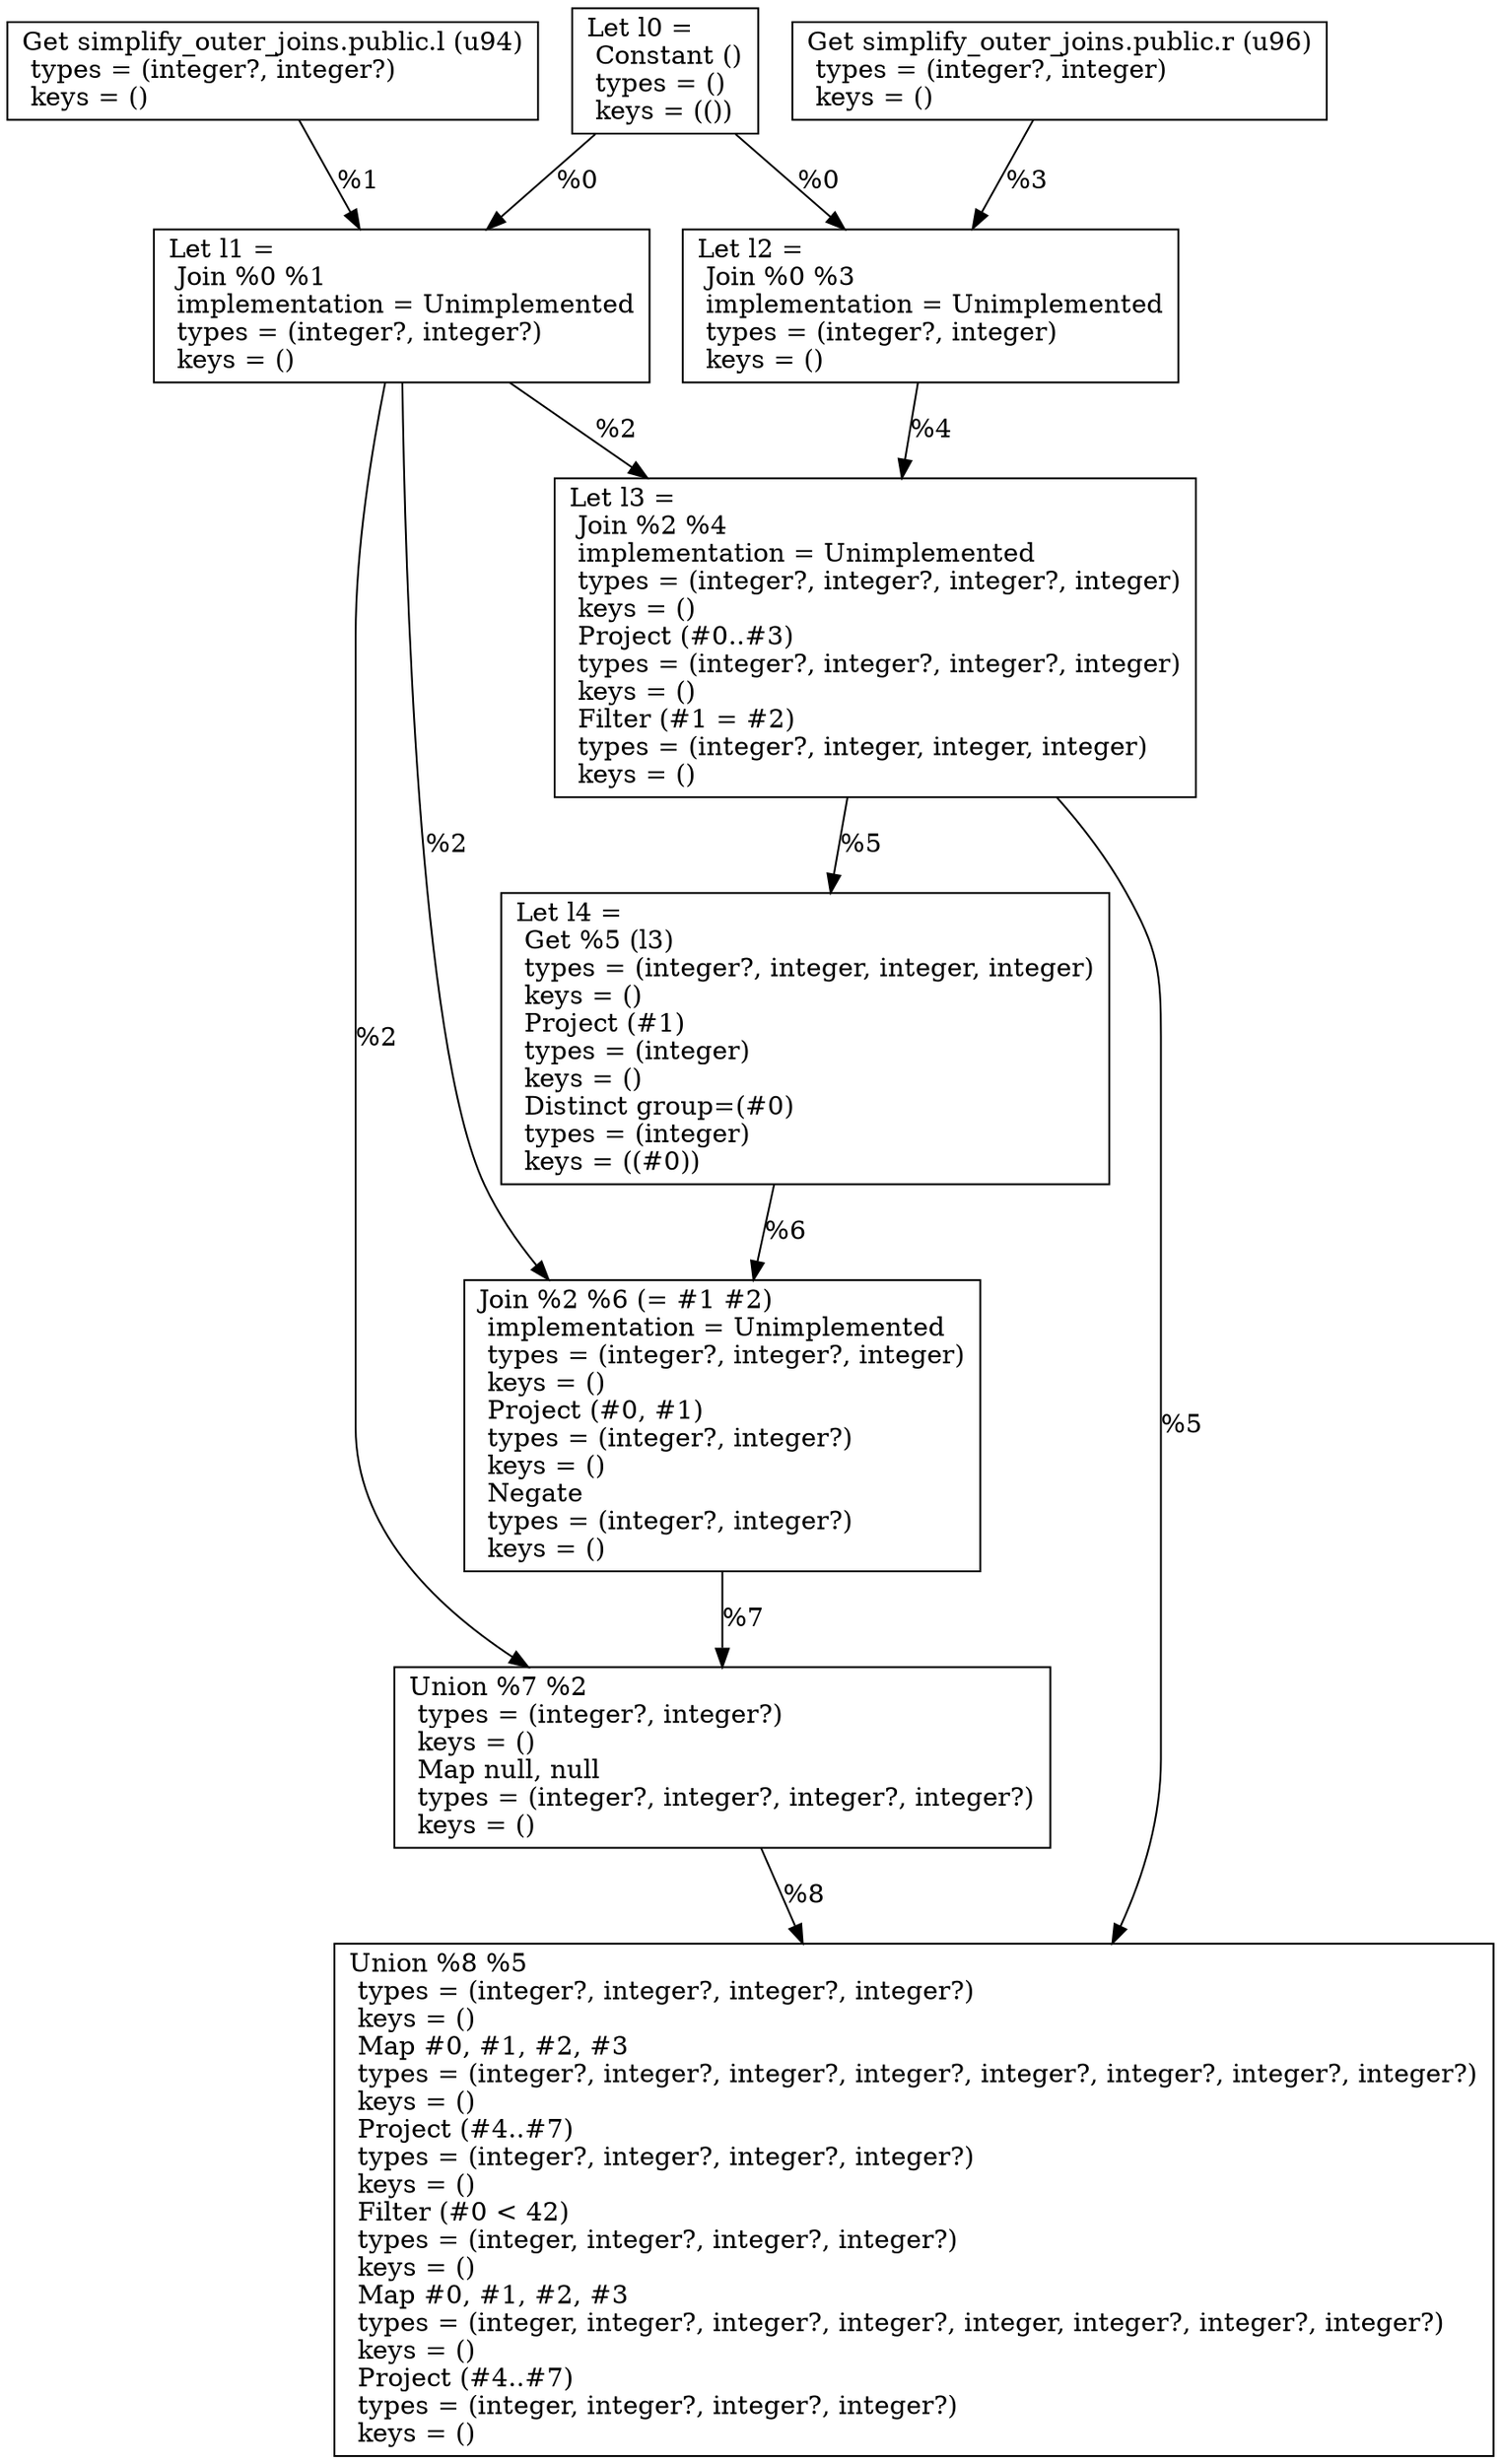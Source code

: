 digraph G {
    node0 [shape = record, label="Let l0 =\l Constant ()\l  types = ()\l  keys = (())\l"]
    node1 [shape = record, label=" Get simplify_outer_joins.public.l (u94)\l  types = (integer?, integer?)\l  keys = ()\l"]
    node2 [shape = record, label="Let l1 =\l Join %0 %1\l  implementation = Unimplemented\l  types = (integer?, integer?)\l  keys = ()\l"]
    node3 [shape = record, label=" Get simplify_outer_joins.public.r (u96)\l  types = (integer?, integer)\l  keys = ()\l"]
    node4 [shape = record, label="Let l2 =\l Join %0 %3\l  implementation = Unimplemented\l  types = (integer?, integer)\l  keys = ()\l"]
    node5 [shape = record, label="Let l3 =\l Join %2 %4\l  implementation = Unimplemented\l  types = (integer?, integer?, integer?, integer)\l  keys = ()\l Project (#0..#3)\l  types = (integer?, integer?, integer?, integer)\l  keys = ()\l Filter (#1 = #2)\l  types = (integer?, integer, integer, integer)\l  keys = ()\l"]
    node6 [shape = record, label="Let l4 =\l Get %5 (l3)\l  types = (integer?, integer, integer, integer)\l  keys = ()\l Project (#1)\l  types = (integer)\l  keys = ()\l Distinct group=(#0)\l  types = (integer)\l  keys = ((#0))\l"]
    node7 [shape = record, label=" Join %2 %6 (= #1 #2)\l  implementation = Unimplemented\l  types = (integer?, integer?, integer)\l  keys = ()\l Project (#0, #1)\l  types = (integer?, integer?)\l  keys = ()\l Negate\l  types = (integer?, integer?)\l  keys = ()\l"]
    node8 [shape = record, label=" Union %7 %2\l  types = (integer?, integer?)\l  keys = ()\l Map null, null\l  types = (integer?, integer?, integer?, integer?)\l  keys = ()\l"]
    node9 [shape = record, label=" Union %8 %5\l  types = (integer?, integer?, integer?, integer?)\l  keys = ()\l Map #0, #1, #2, #3\l  types = (integer?, integer?, integer?, integer?, integer?, integer?, integer?, integer?)\l  keys = ()\l Project (#4..#7)\l  types = (integer?, integer?, integer?, integer?)\l  keys = ()\l Filter (#0 \< 42)\l  types = (integer, integer?, integer?, integer?)\l  keys = ()\l Map #0, #1, #2, #3\l  types = (integer, integer?, integer?, integer?, integer, integer?, integer?, integer?)\l  keys = ()\l Project (#4..#7)\l  types = (integer, integer?, integer?, integer?)\l  keys = ()\l"]
    node7 -> node8 [label = "%7\l"]
    node1 -> node2 [label = "%1\l"]
    node3 -> node4 [label = "%3\l"]
    node5 -> node6 [label = "%5\l"]
    node4 -> node5 [label = "%4\l"]
    node8 -> node9 [label = "%8\l"]
    node0 -> node4 [label = "%0\l"]
    node2 -> node7 [label = "%2\l"]
    node2 -> node5 [label = "%2\l"]
    node6 -> node7 [label = "%6\l"]
    node0 -> node2 [label = "%0\l"]
    node2 -> node8 [label = "%2\l"]
    node5 -> node9 [label = "%5\l"]
}
